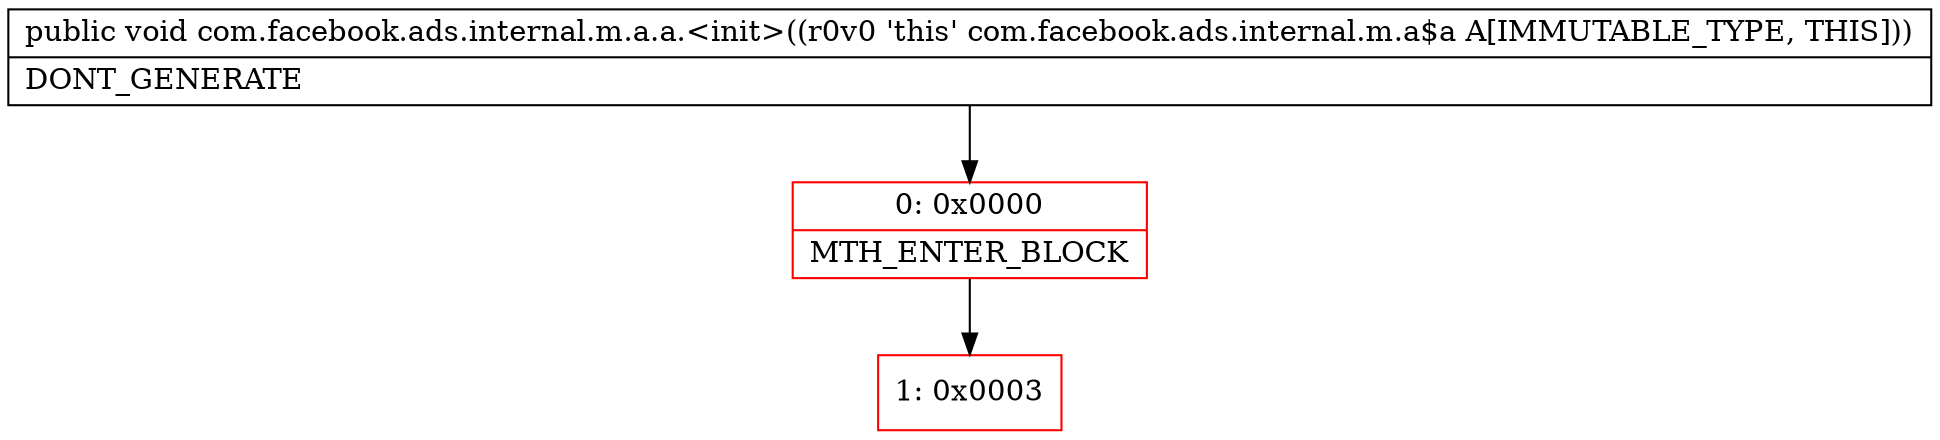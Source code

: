 digraph "CFG forcom.facebook.ads.internal.m.a.a.\<init\>()V" {
subgraph cluster_Region_1496050462 {
label = "R(0)";
node [shape=record,color=blue];
}
Node_0 [shape=record,color=red,label="{0\:\ 0x0000|MTH_ENTER_BLOCK\l}"];
Node_1 [shape=record,color=red,label="{1\:\ 0x0003}"];
MethodNode[shape=record,label="{public void com.facebook.ads.internal.m.a.a.\<init\>((r0v0 'this' com.facebook.ads.internal.m.a$a A[IMMUTABLE_TYPE, THIS]))  | DONT_GENERATE\l}"];
MethodNode -> Node_0;
Node_0 -> Node_1;
}

